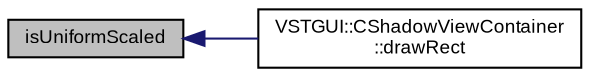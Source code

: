 digraph "isUniformScaled"
{
  bgcolor="transparent";
  edge [fontname="Arial",fontsize="9",labelfontname="Arial",labelfontsize="9"];
  node [fontname="Arial",fontsize="9",shape=record];
  rankdir="LR";
  Node1 [label="isUniformScaled",height=0.2,width=0.4,color="black", fillcolor="grey75", style="filled" fontcolor="black"];
  Node1 -> Node2 [dir="back",color="midnightblue",fontsize="9",style="solid",fontname="Arial"];
  Node2 [label="VSTGUI::CShadowViewContainer\l::drawRect",height=0.2,width=0.4,color="black",URL="$class_v_s_t_g_u_i_1_1_c_shadow_view_container.html#a530199c9ce307c3c7aa37e8f7acd75fb",tooltip="called if the view should draw itself "];
}

